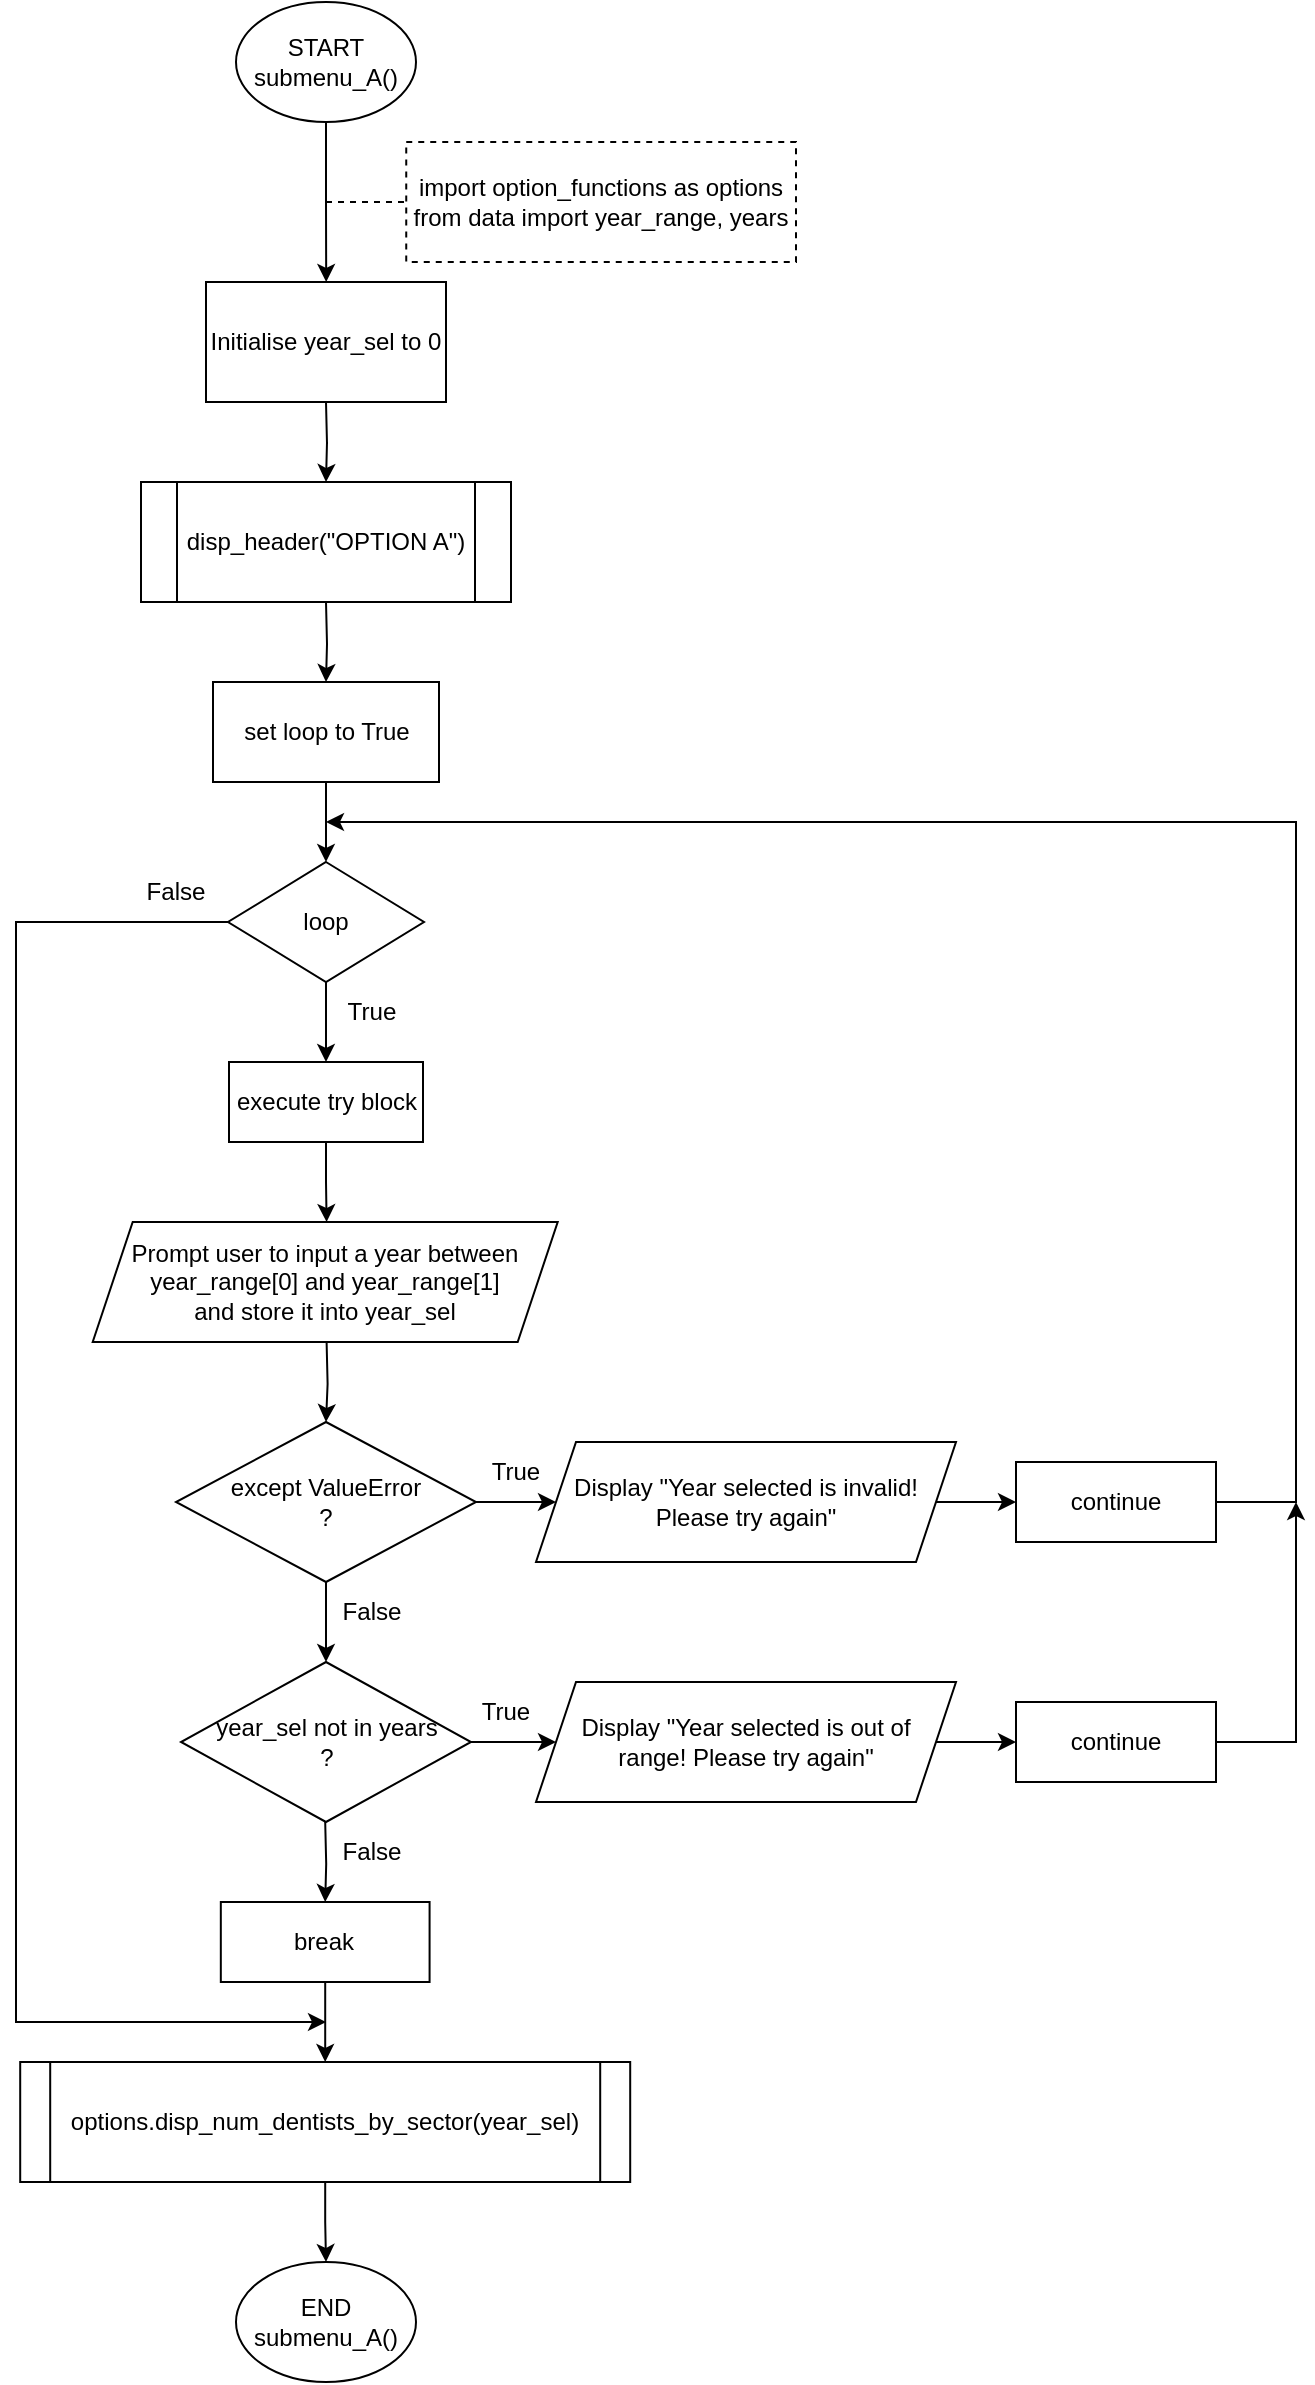 <mxfile version="20.7.4" type="github">
  <diagram id="i8aKlON5BFAKD-ZzM1Su" name="Page-1">
    <mxGraphModel dx="1002" dy="573" grid="1" gridSize="10" guides="1" tooltips="1" connect="1" arrows="1" fold="1" page="1" pageScale="1" pageWidth="850" pageHeight="1100" math="0" shadow="0">
      <root>
        <mxCell id="0" />
        <mxCell id="1" parent="0" />
        <mxCell id="63i7wqGlK94Z1JRqRX3E-2" value="" style="edgeStyle=orthogonalEdgeStyle;rounded=0;orthogonalLoop=1;jettySize=auto;html=1;" parent="1" source="63i7wqGlK94Z1JRqRX3E-3" edge="1">
          <mxGeometry relative="1" as="geometry">
            <mxPoint x="215.1" y="140" as="targetPoint" />
          </mxGeometry>
        </mxCell>
        <mxCell id="63i7wqGlK94Z1JRqRX3E-3" value="START&lt;br&gt;submenu_A()" style="ellipse;whiteSpace=wrap;html=1;rounded=0;" parent="1" vertex="1">
          <mxGeometry x="170" width="90" height="60" as="geometry" />
        </mxCell>
        <mxCell id="63i7wqGlK94Z1JRqRX3E-4" value="&lt;div&gt;import option_functions as options&lt;/div&gt;&lt;div&gt;from data import year_range, years&lt;/div&gt;" style="rounded=0;whiteSpace=wrap;html=1;glass=0;dashed=1;" parent="1" vertex="1">
          <mxGeometry x="255.12" y="70" width="194.88" height="60" as="geometry" />
        </mxCell>
        <mxCell id="63i7wqGlK94Z1JRqRX3E-5" value="" style="endArrow=none;dashed=1;html=1;rounded=0;strokeColor=default;entryX=0;entryY=0.5;entryDx=0;entryDy=0;" parent="1" target="63i7wqGlK94Z1JRqRX3E-4" edge="1">
          <mxGeometry width="50" height="50" relative="1" as="geometry">
            <mxPoint x="215" y="100" as="sourcePoint" />
            <mxPoint x="407.12" y="320" as="targetPoint" />
          </mxGeometry>
        </mxCell>
        <mxCell id="63i7wqGlK94Z1JRqRX3E-8" value="" style="edgeStyle=orthogonalEdgeStyle;rounded=0;orthogonalLoop=1;jettySize=auto;html=1;" parent="1" edge="1">
          <mxGeometry relative="1" as="geometry">
            <mxPoint x="215" y="200" as="sourcePoint" />
            <mxPoint x="215" y="240" as="targetPoint" />
          </mxGeometry>
        </mxCell>
        <mxCell id="63i7wqGlK94Z1JRqRX3E-9" value="" style="edgeStyle=orthogonalEdgeStyle;rounded=0;orthogonalLoop=1;jettySize=auto;html=1;" parent="1" target="63i7wqGlK94Z1JRqRX3E-11" edge="1">
          <mxGeometry relative="1" as="geometry">
            <mxPoint x="215" y="300" as="sourcePoint" />
          </mxGeometry>
        </mxCell>
        <mxCell id="63i7wqGlK94Z1JRqRX3E-10" value="" style="edgeStyle=orthogonalEdgeStyle;rounded=0;orthogonalLoop=1;jettySize=auto;html=1;" parent="1" source="63i7wqGlK94Z1JRqRX3E-11" target="63i7wqGlK94Z1JRqRX3E-13" edge="1">
          <mxGeometry relative="1" as="geometry" />
        </mxCell>
        <mxCell id="63i7wqGlK94Z1JRqRX3E-11" value="set loop to True" style="rounded=0;whiteSpace=wrap;html=1;" parent="1" vertex="1">
          <mxGeometry x="158.5" y="340" width="113" height="50" as="geometry" />
        </mxCell>
        <mxCell id="63i7wqGlK94Z1JRqRX3E-12" value="" style="edgeStyle=orthogonalEdgeStyle;rounded=0;orthogonalLoop=1;jettySize=auto;html=1;" parent="1" source="63i7wqGlK94Z1JRqRX3E-13" edge="1">
          <mxGeometry relative="1" as="geometry">
            <mxPoint x="215" y="530" as="targetPoint" />
          </mxGeometry>
        </mxCell>
        <mxCell id="63i7wqGlK94Z1JRqRX3E-49" style="edgeStyle=orthogonalEdgeStyle;rounded=0;orthogonalLoop=1;jettySize=auto;html=1;exitX=0;exitY=0.5;exitDx=0;exitDy=0;" parent="1" source="63i7wqGlK94Z1JRqRX3E-13" edge="1">
          <mxGeometry relative="1" as="geometry">
            <mxPoint x="215" y="1010" as="targetPoint" />
            <Array as="points">
              <mxPoint x="60" y="460" />
              <mxPoint x="60" y="1010" />
            </Array>
          </mxGeometry>
        </mxCell>
        <mxCell id="63i7wqGlK94Z1JRqRX3E-13" value="loop" style="rhombus;whiteSpace=wrap;html=1;rounded=0;" parent="1" vertex="1">
          <mxGeometry x="166" y="430" width="98" height="60" as="geometry" />
        </mxCell>
        <mxCell id="63i7wqGlK94Z1JRqRX3E-14" value="True" style="text;html=1;strokeColor=none;fillColor=none;align=center;verticalAlign=middle;whiteSpace=wrap;rounded=0;fontFamily=Helvetica;fontSize=12.1;" parent="1" vertex="1">
          <mxGeometry x="208" y="490" width="60" height="30" as="geometry" />
        </mxCell>
        <mxCell id="63i7wqGlK94Z1JRqRX3E-15" value="False" style="text;html=1;strokeColor=none;fillColor=none;align=center;verticalAlign=middle;whiteSpace=wrap;rounded=0;fontFamily=Helvetica;fontSize=12.1;" parent="1" vertex="1">
          <mxGeometry x="110" y="430" width="60" height="30" as="geometry" />
        </mxCell>
        <mxCell id="63i7wqGlK94Z1JRqRX3E-16" value="" style="edgeStyle=orthogonalEdgeStyle;rounded=0;orthogonalLoop=1;jettySize=auto;html=1;" parent="1" source="63i7wqGlK94Z1JRqRX3E-17" edge="1">
          <mxGeometry relative="1" as="geometry">
            <mxPoint x="215.3" y="610" as="targetPoint" />
          </mxGeometry>
        </mxCell>
        <mxCell id="63i7wqGlK94Z1JRqRX3E-17" value="execute try block" style="rounded=0;whiteSpace=wrap;html=1;" parent="1" vertex="1">
          <mxGeometry x="166.5" y="530" width="97" height="40" as="geometry" />
        </mxCell>
        <mxCell id="63i7wqGlK94Z1JRqRX3E-18" value="" style="edgeStyle=orthogonalEdgeStyle;rounded=0;orthogonalLoop=1;jettySize=auto;html=1;" parent="1" target="63i7wqGlK94Z1JRqRX3E-20" edge="1">
          <mxGeometry relative="1" as="geometry">
            <mxPoint x="215.3" y="670" as="sourcePoint" />
          </mxGeometry>
        </mxCell>
        <mxCell id="63i7wqGlK94Z1JRqRX3E-23" value="" style="edgeStyle=orthogonalEdgeStyle;rounded=0;orthogonalLoop=1;jettySize=auto;html=1;" parent="1" source="63i7wqGlK94Z1JRqRX3E-20" target="63i7wqGlK94Z1JRqRX3E-22" edge="1">
          <mxGeometry relative="1" as="geometry" />
        </mxCell>
        <mxCell id="63i7wqGlK94Z1JRqRX3E-32" value="" style="edgeStyle=orthogonalEdgeStyle;rounded=0;orthogonalLoop=1;jettySize=auto;html=1;" parent="1" source="63i7wqGlK94Z1JRqRX3E-20" target="63i7wqGlK94Z1JRqRX3E-31" edge="1">
          <mxGeometry relative="1" as="geometry" />
        </mxCell>
        <mxCell id="63i7wqGlK94Z1JRqRX3E-20" value="except ValueError&lt;br&gt;?" style="rhombus;whiteSpace=wrap;html=1;" parent="1" vertex="1">
          <mxGeometry x="140" y="710" width="150" height="80" as="geometry" />
        </mxCell>
        <mxCell id="63i7wqGlK94Z1JRqRX3E-21" value="Prompt user to input a year between year_range[0] and year_range[1]&lt;br&gt;and store it into year_sel" style="shape=parallelogram;perimeter=parallelogramPerimeter;whiteSpace=wrap;html=1;fixedSize=1;" parent="1" vertex="1">
          <mxGeometry x="98.35" y="610" width="232.5" height="60" as="geometry" />
        </mxCell>
        <mxCell id="63i7wqGlK94Z1JRqRX3E-25" value="" style="edgeStyle=orthogonalEdgeStyle;rounded=0;orthogonalLoop=1;jettySize=auto;html=1;" parent="1" source="63i7wqGlK94Z1JRqRX3E-22" edge="1">
          <mxGeometry relative="1" as="geometry">
            <mxPoint x="560" y="750" as="targetPoint" />
          </mxGeometry>
        </mxCell>
        <mxCell id="63i7wqGlK94Z1JRqRX3E-22" value="Display &quot;Year selected is invalid! Please try again&quot;" style="shape=parallelogram;perimeter=parallelogramPerimeter;whiteSpace=wrap;html=1;fixedSize=1;" parent="1" vertex="1">
          <mxGeometry x="320" y="720" width="210" height="60" as="geometry" />
        </mxCell>
        <mxCell id="63i7wqGlK94Z1JRqRX3E-26" value="True" style="text;html=1;strokeColor=none;fillColor=none;align=center;verticalAlign=middle;whiteSpace=wrap;rounded=0;" parent="1" vertex="1">
          <mxGeometry x="280" y="720" width="60" height="30" as="geometry" />
        </mxCell>
        <mxCell id="63i7wqGlK94Z1JRqRX3E-37" style="edgeStyle=orthogonalEdgeStyle;rounded=0;orthogonalLoop=1;jettySize=auto;html=1;exitX=1;exitY=0.5;exitDx=0;exitDy=0;" parent="1" source="63i7wqGlK94Z1JRqRX3E-27" edge="1">
          <mxGeometry relative="1" as="geometry">
            <mxPoint x="215" y="410" as="targetPoint" />
            <Array as="points">
              <mxPoint x="700" y="750" />
              <mxPoint x="700" y="410" />
            </Array>
          </mxGeometry>
        </mxCell>
        <mxCell id="63i7wqGlK94Z1JRqRX3E-27" value="continue" style="rounded=0;whiteSpace=wrap;html=1;" parent="1" vertex="1">
          <mxGeometry x="560" y="730" width="100" height="40" as="geometry" />
        </mxCell>
        <mxCell id="63i7wqGlK94Z1JRqRX3E-34" value="" style="edgeStyle=orthogonalEdgeStyle;rounded=0;orthogonalLoop=1;jettySize=auto;html=1;" parent="1" source="63i7wqGlK94Z1JRqRX3E-31" target="63i7wqGlK94Z1JRqRX3E-33" edge="1">
          <mxGeometry relative="1" as="geometry" />
        </mxCell>
        <mxCell id="63i7wqGlK94Z1JRqRX3E-31" value="year_sel not in years&lt;br&gt;?" style="rhombus;whiteSpace=wrap;html=1;" parent="1" vertex="1">
          <mxGeometry x="142.5" y="830" width="145" height="80" as="geometry" />
        </mxCell>
        <mxCell id="63i7wqGlK94Z1JRqRX3E-36" value="" style="edgeStyle=orthogonalEdgeStyle;rounded=0;orthogonalLoop=1;jettySize=auto;html=1;" parent="1" source="63i7wqGlK94Z1JRqRX3E-33" edge="1">
          <mxGeometry relative="1" as="geometry">
            <mxPoint x="560" y="870" as="targetPoint" />
          </mxGeometry>
        </mxCell>
        <mxCell id="63i7wqGlK94Z1JRqRX3E-33" value="Display &quot;Year selected is out of &lt;br&gt;range! Please try again&quot;" style="shape=parallelogram;perimeter=parallelogramPerimeter;whiteSpace=wrap;html=1;fixedSize=1;" parent="1" vertex="1">
          <mxGeometry x="320" y="840" width="210" height="60" as="geometry" />
        </mxCell>
        <mxCell id="63i7wqGlK94Z1JRqRX3E-40" style="edgeStyle=orthogonalEdgeStyle;rounded=0;orthogonalLoop=1;jettySize=auto;html=1;exitX=1;exitY=0.5;exitDx=0;exitDy=0;" parent="1" source="63i7wqGlK94Z1JRqRX3E-38" edge="1">
          <mxGeometry relative="1" as="geometry">
            <mxPoint x="700" y="750" as="targetPoint" />
            <Array as="points">
              <mxPoint x="700" y="870" />
              <mxPoint x="700" y="750" />
            </Array>
          </mxGeometry>
        </mxCell>
        <mxCell id="63i7wqGlK94Z1JRqRX3E-38" value="continue" style="rounded=0;whiteSpace=wrap;html=1;" parent="1" vertex="1">
          <mxGeometry x="560" y="850" width="100" height="40" as="geometry" />
        </mxCell>
        <mxCell id="63i7wqGlK94Z1JRqRX3E-41" value="True" style="text;html=1;strokeColor=none;fillColor=none;align=center;verticalAlign=middle;whiteSpace=wrap;rounded=0;" parent="1" vertex="1">
          <mxGeometry x="275" y="840" width="60" height="30" as="geometry" />
        </mxCell>
        <mxCell id="63i7wqGlK94Z1JRqRX3E-42" value="False" style="text;html=1;strokeColor=none;fillColor=none;align=center;verticalAlign=middle;whiteSpace=wrap;rounded=0;fontFamily=Helvetica;fontSize=12.1;" parent="1" vertex="1">
          <mxGeometry x="208" y="790" width="60" height="30" as="geometry" />
        </mxCell>
        <mxCell id="63i7wqGlK94Z1JRqRX3E-43" value="" style="edgeStyle=orthogonalEdgeStyle;rounded=0;orthogonalLoop=1;jettySize=auto;html=1;" parent="1" target="63i7wqGlK94Z1JRqRX3E-44" edge="1">
          <mxGeometry relative="1" as="geometry">
            <mxPoint x="214.6" y="910" as="sourcePoint" />
          </mxGeometry>
        </mxCell>
        <mxCell id="63i7wqGlK94Z1JRqRX3E-48" value="" style="edgeStyle=orthogonalEdgeStyle;rounded=0;orthogonalLoop=1;jettySize=auto;html=1;" parent="1" source="63i7wqGlK94Z1JRqRX3E-44" target="63i7wqGlK94Z1JRqRX3E-47" edge="1">
          <mxGeometry relative="1" as="geometry" />
        </mxCell>
        <mxCell id="63i7wqGlK94Z1JRqRX3E-44" value="break" style="whiteSpace=wrap;html=1;" parent="1" vertex="1">
          <mxGeometry x="162.41" y="950" width="104.38" height="40" as="geometry" />
        </mxCell>
        <mxCell id="63i7wqGlK94Z1JRqRX3E-45" value="False" style="text;html=1;strokeColor=none;fillColor=none;align=center;verticalAlign=middle;whiteSpace=wrap;rounded=0;fontFamily=Helvetica;fontSize=12.1;" parent="1" vertex="1">
          <mxGeometry x="207.6" y="910" width="60" height="30" as="geometry" />
        </mxCell>
        <mxCell id="63i7wqGlK94Z1JRqRX3E-51" value="" style="edgeStyle=orthogonalEdgeStyle;rounded=0;orthogonalLoop=1;jettySize=auto;html=1;" parent="1" source="63i7wqGlK94Z1JRqRX3E-47" target="63i7wqGlK94Z1JRqRX3E-50" edge="1">
          <mxGeometry relative="1" as="geometry" />
        </mxCell>
        <mxCell id="63i7wqGlK94Z1JRqRX3E-47" value="options.disp_num_dentists_by_sector(year_sel)" style="shape=process;whiteSpace=wrap;html=1;backgroundOutline=1;size=0.049;" parent="1" vertex="1">
          <mxGeometry x="62.1" y="1030" width="305" height="60" as="geometry" />
        </mxCell>
        <mxCell id="63i7wqGlK94Z1JRqRX3E-50" value="END&lt;br&gt;submenu_A()" style="ellipse;whiteSpace=wrap;html=1;rounded=0;" parent="1" vertex="1">
          <mxGeometry x="170" y="1130" width="90" height="60" as="geometry" />
        </mxCell>
        <mxCell id="63i7wqGlK94Z1JRqRX3E-52" value="Initialise year_sel to 0" style="rounded=0;whiteSpace=wrap;html=1;" parent="1" vertex="1">
          <mxGeometry x="155" y="140" width="120" height="60" as="geometry" />
        </mxCell>
        <mxCell id="63i7wqGlK94Z1JRqRX3E-53" value="disp_header(&quot;OPTION A&quot;)" style="shape=process;whiteSpace=wrap;html=1;backgroundOutline=1;size=0.095;" parent="1" vertex="1">
          <mxGeometry x="122.5" y="240" width="185" height="60" as="geometry" />
        </mxCell>
      </root>
    </mxGraphModel>
  </diagram>
</mxfile>
